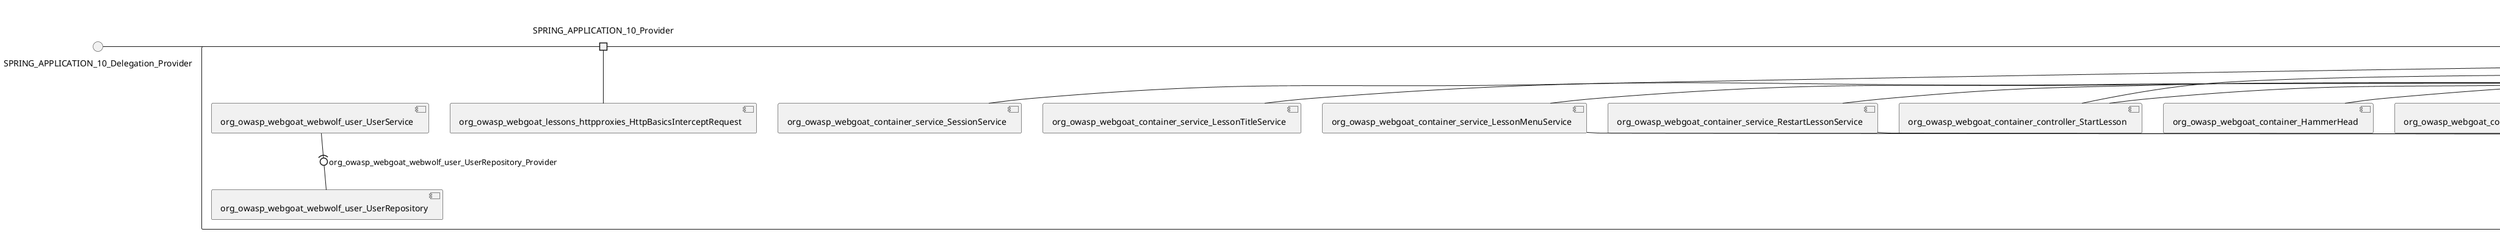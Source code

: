 @startuml
skinparam fixCircleLabelOverlapping true
skinparam componentStyle uml2
() SPRING_APPLICATION_10_Delegation_Provider
() SPRING_APPLICATION_11_Delegation_Provider
() SPRING_APPLICATION_12_Delegation_Provider
() SPRING_APPLICATION_13_Delegation_Provider
() SPRING_APPLICATION_14_Delegation_Provider
() SPRING_APPLICATION_15_Delegation_Provider
() SPRING_APPLICATION_16_Delegation_Provider
() SPRING_APPLICATION_2_Delegation_Provider
() SPRING_APPLICATION_3_Delegation_Provider
() SPRING_APPLICATION_4_Delegation_Provider
() SPRING_APPLICATION_5_Delegation_Provider
() SPRING_APPLICATION_6_Delegation_Provider
() SPRING_APPLICATION_7_Delegation_Provider
() SPRING_APPLICATION_8_Delegation_Provider
() SPRING_APPLICATION_9_Delegation_Provider
() SPRING_APPLICATION_BypassRestrictions_FieldRestrictions_POST_Delegation_Provider
() SPRING_APPLICATION_BypassRestrictions_frontendValidation_POST_Delegation_Provider
() SPRING_APPLICATION_ChromeDevTools_dummy_POST_Delegation_Provider
() SPRING_APPLICATION_ChromeDevTools_network_POST_Delegation_Provider
() SPRING_APPLICATION_CrossSiteScriptingStored_stored_xss_POST_Delegation_Provider
() SPRING_APPLICATION_CrossSiteScriptingStored_stored_xss_follow_up_POST_Delegation_Provider
() SPRING_APPLICATION_CrossSiteScripting_attack1_POST_Delegation_Provider
() SPRING_APPLICATION_CrossSiteScripting_attack3_POST_Delegation_Provider
() SPRING_APPLICATION_CrossSiteScripting_attack4_POST_Delegation_Provider
() SPRING_APPLICATION_CrossSiteScripting_attack5a_GET_Delegation_Provider
() SPRING_APPLICATION_CrossSiteScripting_attack6a_POST_Delegation_Provider
() SPRING_APPLICATION_CrossSiteScripting_dom_follow_up_POST_Delegation_Provider
() SPRING_APPLICATION_CrossSiteScripting_phone_home_xss_POST_Delegation_Provider
() SPRING_APPLICATION_CrossSiteScripting_quiz_GET_POST_Delegation_Provider
() SPRING_APPLICATION_Delegation_Provider
() SPRING_APPLICATION_GET_10_Delegation_Provider
() SPRING_APPLICATION_GET_11_Delegation_Provider
() SPRING_APPLICATION_GET_2_Delegation_Provider
() SPRING_APPLICATION_GET_3_Delegation_Provider
() SPRING_APPLICATION_GET_4_Delegation_Provider
() SPRING_APPLICATION_GET_5_Delegation_Provider
() SPRING_APPLICATION_GET_6_Delegation_Provider
() SPRING_APPLICATION_GET_7_Delegation_Provider
() SPRING_APPLICATION_GET_8_Delegation_Provider
() SPRING_APPLICATION_GET_9_Delegation_Provider
() SPRING_APPLICATION_GET_Delegation_Provider
() SPRING_APPLICATION_HtmlTampering_task_POST_Delegation_Provider
() SPRING_APPLICATION_HttpBasics_attack1_POST_Delegation_Provider
() SPRING_APPLICATION_HttpBasics_attack2_POST_Delegation_Provider
() SPRING_APPLICATION_IDOR_diff_attributes_POST_Delegation_Provider
() SPRING_APPLICATION_IDOR_login_POST_Delegation_Provider
() SPRING_APPLICATION_IDOR_profile_alt_path_POST_Delegation_Provider
() SPRING_APPLICATION_InsecureDeserialization_task_POST_Delegation_Provider
() SPRING_APPLICATION_InsecureLogin_Delegation_Provider
() SPRING_APPLICATION_JWT_decode_POST_Delegation_Provider
() SPRING_APPLICATION_JWT_jku_Delegation_Provider
() SPRING_APPLICATION_JWT_kid_Delegation_Provider
() SPRING_APPLICATION_JWT_quiz_GET_POST_Delegation_Provider
() SPRING_APPLICATION_JWT_refresh_Delegation_Provider
() SPRING_APPLICATION_JWT_secret_POST_Delegation_Provider
() SPRING_APPLICATION_JWT_votings_Delegation_Provider
() SPRING_APPLICATION_LogSpoofing_log_bleeding_POST_Delegation_Provider
() SPRING_APPLICATION_LogSpoofing_log_spoofing_POST_Delegation_Provider
() SPRING_APPLICATION_POST_10_Delegation_Provider
() SPRING_APPLICATION_POST_11_Delegation_Provider
() SPRING_APPLICATION_POST_12_Delegation_Provider
() SPRING_APPLICATION_POST_13_Delegation_Provider
() SPRING_APPLICATION_POST_14_Delegation_Provider
() SPRING_APPLICATION_POST_15_Delegation_Provider
() SPRING_APPLICATION_POST_16_Delegation_Provider
() SPRING_APPLICATION_POST_17_Delegation_Provider
() SPRING_APPLICATION_POST_18_Delegation_Provider
() SPRING_APPLICATION_POST_2_Delegation_Provider
() SPRING_APPLICATION_POST_3_Delegation_Provider
() SPRING_APPLICATION_POST_4_Delegation_Provider
() SPRING_APPLICATION_POST_5_Delegation_Provider
() SPRING_APPLICATION_POST_6_Delegation_Provider
() SPRING_APPLICATION_POST_7_Delegation_Provider
() SPRING_APPLICATION_POST_8_Delegation_Provider
() SPRING_APPLICATION_POST_9_Delegation_Provider
() SPRING_APPLICATION_POST_Delegation_Provider
() SPRING_APPLICATION_PUT_Delegation_Provider
() SPRING_APPLICATION_PasswordReset_ForgotPassword_create_password_reset_link_POST_Delegation_Provider
() SPRING_APPLICATION_PasswordReset_SecurityQuestions_POST_Delegation_Provider
() SPRING_APPLICATION_PasswordReset_reset_Delegation_Provider
() SPRING_APPLICATION_PasswordReset_simple_mail_reset_POST_Delegation_Provider
() SPRING_APPLICATION_PathTraversal_profile_picture_GET_Delegation_Provider
() SPRING_APPLICATION_PathTraversal_profile_picture_fix_GET_Delegation_Provider
() SPRING_APPLICATION_PathTraversal_profile_upload_POST_Delegation_Provider
() SPRING_APPLICATION_PathTraversal_profile_upload_fix_POST_Delegation_Provider
() SPRING_APPLICATION_PathTraversal_profile_upload_remove_user_input_POST_Delegation_Provider
() SPRING_APPLICATION_PathTraversal_random_POST_Delegation_Provider
() SPRING_APPLICATION_PathTraversal_random_picture_GET_Delegation_Provider
() SPRING_APPLICATION_PathTraversal_zip_slip_Delegation_Provider
() SPRING_APPLICATION_SSRF_task1_POST_Delegation_Provider
() SPRING_APPLICATION_SSRF_task2_POST_Delegation_Provider
() SPRING_APPLICATION_SecurePasswords_assignment_POST_Delegation_Provider
() SPRING_APPLICATION_SqlInjectionAdvanced_attack6a_POST_Delegation_Provider
() SPRING_APPLICATION_SqlInjectionAdvanced_attack6b_POST_Delegation_Provider
() SPRING_APPLICATION_SqlInjectionAdvanced_challenge_Login_POST_Delegation_Provider
() SPRING_APPLICATION_SqlInjectionAdvanced_challenge_PUT_Delegation_Provider
() SPRING_APPLICATION_SqlInjectionAdvanced_quiz_GET_POST_Delegation_Provider
() SPRING_APPLICATION_SqlInjectionMitigations_attack10a_POST_Delegation_Provider
() SPRING_APPLICATION_SqlInjectionMitigations_attack10b_POST_Delegation_Provider
() SPRING_APPLICATION_SqlInjectionMitigations_attack12a_POST_Delegation_Provider
() SPRING_APPLICATION_SqlInjectionMitigations_servers_GET_Delegation_Provider
() SPRING_APPLICATION_SqlInjection_assignment5a_POST_Delegation_Provider
() SPRING_APPLICATION_SqlInjection_assignment5b_POST_Delegation_Provider
() SPRING_APPLICATION_SqlInjection_attack10_POST_Delegation_Provider
() SPRING_APPLICATION_SqlInjection_attack2_POST_Delegation_Provider
() SPRING_APPLICATION_SqlInjection_attack3_POST_Delegation_Provider
() SPRING_APPLICATION_SqlInjection_attack4_POST_Delegation_Provider
() SPRING_APPLICATION_SqlInjection_attack5_POST_Delegation_Provider
() SPRING_APPLICATION_SqlInjection_attack8_POST_Delegation_Provider
() SPRING_APPLICATION_SqlInjection_attack9_POST_Delegation_Provider
() SPRING_APPLICATION_SqlOnlyInputValidationOnKeywords_attack_POST_Delegation_Provider
() SPRING_APPLICATION_SqlOnlyInputValidation_attack_POST_Delegation_Provider
() SPRING_APPLICATION_VulnerableComponents_attack1_POST_Delegation_Provider
() SPRING_APPLICATION_WebWolf_GET_Delegation_Provider
() SPRING_APPLICATION_WebWolf_landing_Delegation_Provider
() SPRING_APPLICATION_WebWolf_mail_Delegation_Provider
() SPRING_APPLICATION_challenge_1_POST_Delegation_Provider
() SPRING_APPLICATION_challenge_5_POST_Delegation_Provider
() SPRING_APPLICATION_challenge_7_Delegation_Provider
() SPRING_APPLICATION_challenge_8_Delegation_Provider
() SPRING_APPLICATION_challenge_logo_Delegation_Provider
() SPRING_APPLICATION_cia_quiz_GET_POST_Delegation_Provider
() SPRING_APPLICATION_clientSideFiltering_attack1_POST_Delegation_Provider
() SPRING_APPLICATION_clientSideFiltering_challenge_store_coupons_GET_Delegation_Provider
() SPRING_APPLICATION_clientSideFiltering_getItForFree_POST_Delegation_Provider
() SPRING_APPLICATION_clientSideFiltering_salaries_GET_Delegation_Provider
() SPRING_APPLICATION_crypto_encoding_basic_auth_POST_Delegation_Provider
() SPRING_APPLICATION_crypto_encoding_xor_POST_Delegation_Provider
() SPRING_APPLICATION_crypto_hashing_POST_Delegation_Provider
() SPRING_APPLICATION_crypto_secure_defaults_POST_Delegation_Provider
() SPRING_APPLICATION_crypto_signing_verify_POST_Delegation_Provider
() SPRING_APPLICATION_csrf_feedback_message_POST_Delegation_Provider
() SPRING_APPLICATION_csrf_review_POST_Delegation_Provider
() SPRING_APPLICATION_files_GET_Delegation_Provider
() SPRING_APPLICATION_fileupload_POST_Delegation_Provider
() SPRING_APPLICATION_jwt_Delegation_Provider
() SPRING_APPLICATION_landing_Delegation_Provider
() SPRING_APPLICATION_lesson_template_Delegation_Provider
() SPRING_APPLICATION_login_oauth_mvc_GET_Delegation_Provider
() SPRING_APPLICATION_mail_DELETE_GET_POST_Delegation_Provider
() SPRING_APPLICATION_register_mvc_POST_Delegation_Provider
() SPRING_APPLICATION_registration_GET_Delegation_Provider
() SPRING_APPLICATION_requests_GET_Delegation_Provider
() SPRING_APPLICATION_scoreboard_data_GET_Delegation_Provider
() SPRING_APPLICATION_server_directory_GET_Delegation_Provider
() SPRING_APPLICATION_service_debug_labels_mvc_Delegation_Provider
() SPRING_APPLICATION_service_lessonoverview_mvc_Delegation_Provider
() SPRING_APPLICATION_xxe_comments_GET_Delegation_Provider
rectangle System {
[org_owasp_webgoat_container_HammerHead] [[webgoat-webgoat.repository#_bxjOkAKpEe-0Q-RhJXx1SA]]
[org_owasp_webgoat_container_WebWolfRedirect] [[webgoat-webgoat.repository#_bxjOkAKpEe-0Q-RhJXx1SA]]
[org_owasp_webgoat_container_controller_StartLesson] [[webgoat-webgoat.repository#_bxjOkAKpEe-0Q-RhJXx1SA]]
[org_owasp_webgoat_container_controller_Welcome] [[webgoat-webgoat.repository#_bxjOkAKpEe-0Q-RhJXx1SA]]
[org_owasp_webgoat_container_i18n_PluginMessages_Provider] [[webgoat-webgoat.repository#_bxjOkAKpEe-0Q-RhJXx1SA]]
[org_owasp_webgoat_container_service_EnvironmentService] [[webgoat-webgoat.repository#_bxjOkAKpEe-0Q-RhJXx1SA]]
[org_owasp_webgoat_container_service_HintService] [[webgoat-webgoat.repository#_bxjOkAKpEe-0Q-RhJXx1SA]]
[org_owasp_webgoat_container_service_LabelDebugService] [[webgoat-webgoat.repository#_bxjOkAKpEe-0Q-RhJXx1SA]]
[org_owasp_webgoat_container_service_LabelService] [[webgoat-webgoat.repository#_bxjOkAKpEe-0Q-RhJXx1SA]]
[org_owasp_webgoat_container_service_LessonInfoService] [[webgoat-webgoat.repository#_bxjOkAKpEe-0Q-RhJXx1SA]]
[org_owasp_webgoat_container_service_LessonMenuService] [[webgoat-webgoat.repository#_bxjOkAKpEe-0Q-RhJXx1SA]]
[org_owasp_webgoat_container_service_LessonProgressService] [[webgoat-webgoat.repository#_bxjOkAKpEe-0Q-RhJXx1SA]]
[org_owasp_webgoat_container_service_LessonTitleService] [[webgoat-webgoat.repository#_bxjOkAKpEe-0Q-RhJXx1SA]]
[org_owasp_webgoat_container_service_ReportCardService] [[webgoat-webgoat.repository#_bxjOkAKpEe-0Q-RhJXx1SA]]
[org_owasp_webgoat_container_service_RestartLessonService] [[webgoat-webgoat.repository#_bxjOkAKpEe-0Q-RhJXx1SA]]
[org_owasp_webgoat_container_service_SessionService] [[webgoat-webgoat.repository#_bxjOkAKpEe-0Q-RhJXx1SA]]
[org_owasp_webgoat_container_session_UserSessionData_Provider] [[webgoat-webgoat.repository#_bxjOkAKpEe-0Q-RhJXx1SA]]
[org_owasp_webgoat_container_session_WebSession_Provider] [[webgoat-webgoat.repository#_bxjOkAKpEe-0Q-RhJXx1SA]]
[org_owasp_webgoat_container_users_RegistrationController] [[webgoat-webgoat.repository#_bxjOkAKpEe-0Q-RhJXx1SA]]
[org_owasp_webgoat_container_users_Scoreboard] [[webgoat-webgoat.repository#_bxjOkAKpEe-0Q-RhJXx1SA]]
[org_owasp_webgoat_container_users_UserRepository] [[webgoat-webgoat.repository#_bxjOkAKpEe-0Q-RhJXx1SA]]
[org_owasp_webgoat_container_users_UserService] [[webgoat-webgoat.repository#_bxjOkAKpEe-0Q-RhJXx1SA]]
[org_owasp_webgoat_container_users_UserTrackerRepository] [[webgoat-webgoat.repository#_bxjOkAKpEe-0Q-RhJXx1SA]]
[org_owasp_webgoat_lessons_authbypass_VerifyAccount] [[webgoat-webgoat.repository#_bxjOkAKpEe-0Q-RhJXx1SA]]
[org_owasp_webgoat_lessons_bypassrestrictions_BypassRestrictionsFieldRestrictions] [[webgoat-webgoat.repository#_bxjOkAKpEe-0Q-RhJXx1SA]]
[org_owasp_webgoat_lessons_bypassrestrictions_BypassRestrictionsFrontendValidation] [[webgoat-webgoat.repository#_bxjOkAKpEe-0Q-RhJXx1SA]]
[org_owasp_webgoat_lessons_challenges_FlagController] [[webgoat-webgoat.repository#_bxjOkAKpEe-0Q-RhJXx1SA]]
[org_owasp_webgoat_lessons_challenges_challenge1_Assignment1] [[webgoat-webgoat.repository#_bxjOkAKpEe-0Q-RhJXx1SA]]
[org_owasp_webgoat_lessons_challenges_challenge1_ImageServlet] [[webgoat-webgoat.repository#_bxjOkAKpEe-0Q-RhJXx1SA]]
[org_owasp_webgoat_lessons_challenges_challenge5_Assignment5] [[webgoat-webgoat.repository#_bxjOkAKpEe-0Q-RhJXx1SA]]
[org_owasp_webgoat_lessons_challenges_challenge7_Assignment7] [[webgoat-webgoat.repository#_bxjOkAKpEe-0Q-RhJXx1SA]]
[org_owasp_webgoat_lessons_challenges_challenge8_Assignment8] [[webgoat-webgoat.repository#_bxjOkAKpEe-0Q-RhJXx1SA]]
[org_owasp_webgoat_lessons_chromedevtools_NetworkDummy] [[webgoat-webgoat.repository#_bxjOkAKpEe-0Q-RhJXx1SA]]
[org_owasp_webgoat_lessons_chromedevtools_NetworkLesson] [[webgoat-webgoat.repository#_bxjOkAKpEe-0Q-RhJXx1SA]]
[org_owasp_webgoat_lessons_cia_CIAQuiz] [[webgoat-webgoat.repository#_bxjOkAKpEe-0Q-RhJXx1SA]]
[org_owasp_webgoat_lessons_clientsidefiltering_ClientSideFilteringAssignment] [[webgoat-webgoat.repository#_bxjOkAKpEe-0Q-RhJXx1SA]]
[org_owasp_webgoat_lessons_clientsidefiltering_ClientSideFilteringFreeAssignment] [[webgoat-webgoat.repository#_bxjOkAKpEe-0Q-RhJXx1SA]]
[org_owasp_webgoat_lessons_clientsidefiltering_Salaries] [[webgoat-webgoat.repository#_bxjOkAKpEe-0Q-RhJXx1SA]]
[org_owasp_webgoat_lessons_clientsidefiltering_ShopEndpoint] [[webgoat-webgoat.repository#_bxjOkAKpEe-0Q-RhJXx1SA]]
[org_owasp_webgoat_lessons_cryptography_EncodingAssignment] [[webgoat-webgoat.repository#_bxjOkAKpEe-0Q-RhJXx1SA]]
[org_owasp_webgoat_lessons_cryptography_HashingAssignment] [[webgoat-webgoat.repository#_bxjOkAKpEe-0Q-RhJXx1SA]]
[org_owasp_webgoat_lessons_cryptography_SecureDefaultsAssignment] [[webgoat-webgoat.repository#_bxjOkAKpEe-0Q-RhJXx1SA]]
[org_owasp_webgoat_lessons_cryptography_SigningAssignment] [[webgoat-webgoat.repository#_bxjOkAKpEe-0Q-RhJXx1SA]]
[org_owasp_webgoat_lessons_cryptography_XOREncodingAssignment] [[webgoat-webgoat.repository#_bxjOkAKpEe-0Q-RhJXx1SA]]
[org_owasp_webgoat_lessons_csrf_CSRFConfirmFlag1] [[webgoat-webgoat.repository#_bxjOkAKpEe-0Q-RhJXx1SA]]
[org_owasp_webgoat_lessons_csrf_CSRFFeedback] [[webgoat-webgoat.repository#_bxjOkAKpEe-0Q-RhJXx1SA]]
[org_owasp_webgoat_lessons_csrf_CSRFGetFlag] [[webgoat-webgoat.repository#_bxjOkAKpEe-0Q-RhJXx1SA]]
[org_owasp_webgoat_lessons_csrf_CSRFLogin] [[webgoat-webgoat.repository#_bxjOkAKpEe-0Q-RhJXx1SA]]
[org_owasp_webgoat_lessons_csrf_ForgedReviews] [[webgoat-webgoat.repository#_bxjOkAKpEe-0Q-RhJXx1SA]]
[org_owasp_webgoat_lessons_csrf_ObjectMapper_Provider] [[webgoat-webgoat.repository#_bxjOkAKpEe-0Q-RhJXx1SA]]
[org_owasp_webgoat_lessons_deserialization_InsecureDeserializationTask] [[webgoat-webgoat.repository#_bxjOkAKpEe-0Q-RhJXx1SA]]
[org_owasp_webgoat_lessons_hijacksession_HijackSessionAssignment] [[webgoat-webgoat.repository#_bxjOkAKpEe-0Q-RhJXx1SA]]
[org_owasp_webgoat_lessons_hijacksession_cas_HijackSessionAuthenticationProvider] [[webgoat-webgoat.repository#_bxjOkAKpEe-0Q-RhJXx1SA]]
[org_owasp_webgoat_lessons_htmltampering_HtmlTamperingTask] [[webgoat-webgoat.repository#_bxjOkAKpEe-0Q-RhJXx1SA]]
[org_owasp_webgoat_lessons_httpbasics_HttpBasicsLesson] [[webgoat-webgoat.repository#_bxjOkAKpEe-0Q-RhJXx1SA]]
[org_owasp_webgoat_lessons_httpbasics_HttpBasicsQuiz] [[webgoat-webgoat.repository#_bxjOkAKpEe-0Q-RhJXx1SA]]
[org_owasp_webgoat_lessons_httpproxies_HttpBasicsInterceptRequest] [[webgoat-webgoat.repository#_bxjOkAKpEe-0Q-RhJXx1SA]]
[org_owasp_webgoat_lessons_idor_IDORDiffAttributes] [[webgoat-webgoat.repository#_bxjOkAKpEe-0Q-RhJXx1SA]]
[org_owasp_webgoat_lessons_idor_IDOREditOtherProfile] [[webgoat-webgoat.repository#_bxjOkAKpEe-0Q-RhJXx1SA]]
[org_owasp_webgoat_lessons_idor_IDORLogin] [[webgoat-webgoat.repository#_bxjOkAKpEe-0Q-RhJXx1SA]]
[org_owasp_webgoat_lessons_idor_IDORViewOtherProfile] [[webgoat-webgoat.repository#_bxjOkAKpEe-0Q-RhJXx1SA]]
[org_owasp_webgoat_lessons_idor_IDORViewOwnProfile] [[webgoat-webgoat.repository#_bxjOkAKpEe-0Q-RhJXx1SA]]
[org_owasp_webgoat_lessons_idor_IDORViewOwnProfileAltUrl] [[webgoat-webgoat.repository#_bxjOkAKpEe-0Q-RhJXx1SA]]
[org_owasp_webgoat_lessons_insecurelogin_InsecureLoginTask] [[webgoat-webgoat.repository#_bxjOkAKpEe-0Q-RhJXx1SA]]
[org_owasp_webgoat_lessons_jwt_JWTDecodeEndpoint] [[webgoat-webgoat.repository#_bxjOkAKpEe-0Q-RhJXx1SA]]
[org_owasp_webgoat_lessons_jwt_JWTQuiz] [[webgoat-webgoat.repository#_bxjOkAKpEe-0Q-RhJXx1SA]]
[org_owasp_webgoat_lessons_jwt_JWTRefreshEndpoint] [[webgoat-webgoat.repository#_bxjOkAKpEe-0Q-RhJXx1SA]]
[org_owasp_webgoat_lessons_jwt_JWTSecretKeyEndpoint] [[webgoat-webgoat.repository#_bxjOkAKpEe-0Q-RhJXx1SA]]
[org_owasp_webgoat_lessons_jwt_JWTVotesEndpoint] [[webgoat-webgoat.repository#_bxjOkAKpEe-0Q-RhJXx1SA]]
[org_owasp_webgoat_lessons_jwt_claimmisuse_JWTHeaderJKUEndpoint] [[webgoat-webgoat.repository#_bxjOkAKpEe-0Q-RhJXx1SA]]
[org_owasp_webgoat_lessons_jwt_claimmisuse_JWTHeaderKIDEndpoint] [[webgoat-webgoat.repository#_bxjOkAKpEe-0Q-RhJXx1SA]]
[org_owasp_webgoat_lessons_lessontemplate_SampleAttack] [[webgoat-webgoat.repository#_bxjOkAKpEe-0Q-RhJXx1SA]]
[org_owasp_webgoat_lessons_logging_LogBleedingTask] [[webgoat-webgoat.repository#_bxjOkAKpEe-0Q-RhJXx1SA]]
[org_owasp_webgoat_lessons_logging_LogSpoofingTask] [[webgoat-webgoat.repository#_bxjOkAKpEe-0Q-RhJXx1SA]]
[org_owasp_webgoat_lessons_missingac_MissingFunctionACHiddenMenus] [[webgoat-webgoat.repository#_bxjOkAKpEe-0Q-RhJXx1SA]]
[org_owasp_webgoat_lessons_missingac_MissingFunctionACUsers] [[webgoat-webgoat.repository#_bxjOkAKpEe-0Q-RhJXx1SA]]
[org_owasp_webgoat_lessons_missingac_MissingFunctionACYourHash] [[webgoat-webgoat.repository#_bxjOkAKpEe-0Q-RhJXx1SA]]
[org_owasp_webgoat_lessons_missingac_MissingFunctionACYourHashAdmin] [[webgoat-webgoat.repository#_bxjOkAKpEe-0Q-RhJXx1SA]]
[org_owasp_webgoat_lessons_passwordreset_QuestionsAssignment] [[webgoat-webgoat.repository#_bxjOkAKpEe-0Q-RhJXx1SA]]
[org_owasp_webgoat_lessons_passwordreset_ResetLinkAssignment] [[webgoat-webgoat.repository#_bxjOkAKpEe-0Q-RhJXx1SA]]
[org_owasp_webgoat_lessons_passwordreset_ResetLinkAssignmentForgotPassword] [[webgoat-webgoat.repository#_bxjOkAKpEe-0Q-RhJXx1SA]]
[org_owasp_webgoat_lessons_passwordreset_SecurityQuestionAssignment] [[webgoat-webgoat.repository#_bxjOkAKpEe-0Q-RhJXx1SA]]
[org_owasp_webgoat_lessons_passwordreset_SimpleMailAssignment] [[webgoat-webgoat.repository#_bxjOkAKpEe-0Q-RhJXx1SA]]
[org_owasp_webgoat_lessons_passwordreset_TriedQuestions] [[webgoat-webgoat.repository#_bxjOkAKpEe-0Q-RhJXx1SA]]
[org_owasp_webgoat_lessons_pathtraversal_ProfileUpload] [[webgoat-webgoat.repository#_bxjOkAKpEe-0Q-RhJXx1SA]]
[org_owasp_webgoat_lessons_pathtraversal_ProfileUploadFix] [[webgoat-webgoat.repository#_bxjOkAKpEe-0Q-RhJXx1SA]]
[org_owasp_webgoat_lessons_pathtraversal_ProfileUploadRemoveUserInput] [[webgoat-webgoat.repository#_bxjOkAKpEe-0Q-RhJXx1SA]]
[org_owasp_webgoat_lessons_pathtraversal_ProfileUploadRetrieval] [[webgoat-webgoat.repository#_bxjOkAKpEe-0Q-RhJXx1SA]]
[org_owasp_webgoat_lessons_pathtraversal_ProfileZipSlip] [[webgoat-webgoat.repository#_bxjOkAKpEe-0Q-RhJXx1SA]]
[org_owasp_webgoat_lessons_securepasswords_SecurePasswordsAssignment] [[webgoat-webgoat.repository#_bxjOkAKpEe-0Q-RhJXx1SA]]
[org_owasp_webgoat_lessons_spoofcookie_SpoofCookieAssignment] [[webgoat-webgoat.repository#_bxjOkAKpEe-0Q-RhJXx1SA]]
[org_owasp_webgoat_lessons_sqlinjection_advanced_SqlInjectionChallenge] [[webgoat-webgoat.repository#_bxjOkAKpEe-0Q-RhJXx1SA]]
[org_owasp_webgoat_lessons_sqlinjection_advanced_SqlInjectionChallengeLogin] [[webgoat-webgoat.repository#_bxjOkAKpEe-0Q-RhJXx1SA]]
[org_owasp_webgoat_lessons_sqlinjection_advanced_SqlInjectionLesson6a] [[webgoat-webgoat.repository#_bxjOkAKpEe-0Q-RhJXx1SA]]
[org_owasp_webgoat_lessons_sqlinjection_advanced_SqlInjectionLesson6b] [[webgoat-webgoat.repository#_bxjOkAKpEe-0Q-RhJXx1SA]]
[org_owasp_webgoat_lessons_sqlinjection_advanced_SqlInjectionQuiz] [[webgoat-webgoat.repository#_bxjOkAKpEe-0Q-RhJXx1SA]]
[org_owasp_webgoat_lessons_sqlinjection_introduction_SqlInjectionLesson10] [[webgoat-webgoat.repository#_bxjOkAKpEe-0Q-RhJXx1SA]]
[org_owasp_webgoat_lessons_sqlinjection_introduction_SqlInjectionLesson2] [[webgoat-webgoat.repository#_bxjOkAKpEe-0Q-RhJXx1SA]]
[org_owasp_webgoat_lessons_sqlinjection_introduction_SqlInjectionLesson3] [[webgoat-webgoat.repository#_bxjOkAKpEe-0Q-RhJXx1SA]]
[org_owasp_webgoat_lessons_sqlinjection_introduction_SqlInjectionLesson4] [[webgoat-webgoat.repository#_bxjOkAKpEe-0Q-RhJXx1SA]]
[org_owasp_webgoat_lessons_sqlinjection_introduction_SqlInjectionLesson5] [[webgoat-webgoat.repository#_bxjOkAKpEe-0Q-RhJXx1SA]]
[org_owasp_webgoat_lessons_sqlinjection_introduction_SqlInjectionLesson5a] [[webgoat-webgoat.repository#_bxjOkAKpEe-0Q-RhJXx1SA]]
[org_owasp_webgoat_lessons_sqlinjection_introduction_SqlInjectionLesson5b] [[webgoat-webgoat.repository#_bxjOkAKpEe-0Q-RhJXx1SA]]
[org_owasp_webgoat_lessons_sqlinjection_introduction_SqlInjectionLesson8] [[webgoat-webgoat.repository#_bxjOkAKpEe-0Q-RhJXx1SA]]
[org_owasp_webgoat_lessons_sqlinjection_introduction_SqlInjectionLesson9] [[webgoat-webgoat.repository#_bxjOkAKpEe-0Q-RhJXx1SA]]
[org_owasp_webgoat_lessons_sqlinjection_mitigation_Servers] [[webgoat-webgoat.repository#_bxjOkAKpEe-0Q-RhJXx1SA]]
[org_owasp_webgoat_lessons_sqlinjection_mitigation_SqlInjectionLesson10a] [[webgoat-webgoat.repository#_bxjOkAKpEe-0Q-RhJXx1SA]]
[org_owasp_webgoat_lessons_sqlinjection_mitigation_SqlInjectionLesson10b] [[webgoat-webgoat.repository#_bxjOkAKpEe-0Q-RhJXx1SA]]
[org_owasp_webgoat_lessons_sqlinjection_mitigation_SqlInjectionLesson13] [[webgoat-webgoat.repository#_bxjOkAKpEe-0Q-RhJXx1SA]]
[org_owasp_webgoat_lessons_sqlinjection_mitigation_SqlOnlyInputValidation] [[webgoat-webgoat.repository#_bxjOkAKpEe-0Q-RhJXx1SA]]
[org_owasp_webgoat_lessons_sqlinjection_mitigation_SqlOnlyInputValidationOnKeywords] [[webgoat-webgoat.repository#_bxjOkAKpEe-0Q-RhJXx1SA]]
[org_owasp_webgoat_lessons_ssrf_SSRFTask1] [[webgoat-webgoat.repository#_bxjOkAKpEe-0Q-RhJXx1SA]]
[org_owasp_webgoat_lessons_ssrf_SSRFTask2] [[webgoat-webgoat.repository#_bxjOkAKpEe-0Q-RhJXx1SA]]
[org_owasp_webgoat_lessons_vulnerablecomponents_VulnerableComponentsLesson] [[webgoat-webgoat.repository#_bxjOkAKpEe-0Q-RhJXx1SA]]
[org_owasp_webgoat_lessons_webwolfintroduction_LandingAssignment] [[webgoat-webgoat.repository#_bxjOkAKpEe-0Q-RhJXx1SA]]
[org_owasp_webgoat_lessons_webwolfintroduction_MailAssignment] [[webgoat-webgoat.repository#_bxjOkAKpEe-0Q-RhJXx1SA]]
[org_owasp_webgoat_lessons_xss_CrossSiteScriptingLesson1] [[webgoat-webgoat.repository#_bxjOkAKpEe-0Q-RhJXx1SA]]
[org_owasp_webgoat_lessons_xss_CrossSiteScriptingLesson3] [[webgoat-webgoat.repository#_bxjOkAKpEe-0Q-RhJXx1SA]]
[org_owasp_webgoat_lessons_xss_CrossSiteScriptingLesson4] [[webgoat-webgoat.repository#_bxjOkAKpEe-0Q-RhJXx1SA]]
[org_owasp_webgoat_lessons_xss_CrossSiteScriptingLesson5a] [[webgoat-webgoat.repository#_bxjOkAKpEe-0Q-RhJXx1SA]]
[org_owasp_webgoat_lessons_xss_CrossSiteScriptingLesson6a] [[webgoat-webgoat.repository#_bxjOkAKpEe-0Q-RhJXx1SA]]
[org_owasp_webgoat_lessons_xss_CrossSiteScriptingQuiz] [[webgoat-webgoat.repository#_bxjOkAKpEe-0Q-RhJXx1SA]]
[org_owasp_webgoat_lessons_xss_DOMCrossSiteScripting] [[webgoat-webgoat.repository#_bxjOkAKpEe-0Q-RhJXx1SA]]
[org_owasp_webgoat_lessons_xss_DOMCrossSiteScriptingVerifier] [[webgoat-webgoat.repository#_bxjOkAKpEe-0Q-RhJXx1SA]]
[org_owasp_webgoat_lessons_xss_stored_StoredCrossSiteScriptingVerifier] [[webgoat-webgoat.repository#_bxjOkAKpEe-0Q-RhJXx1SA]]
[org_owasp_webgoat_lessons_xss_stored_StoredXssComments] [[webgoat-webgoat.repository#_bxjOkAKpEe-0Q-RhJXx1SA]]
[org_owasp_webgoat_lessons_xxe_BlindSendFileAssignment] [[webgoat-webgoat.repository#_bxjOkAKpEe-0Q-RhJXx1SA]]
[org_owasp_webgoat_lessons_xxe_CommentsCache] [[webgoat-webgoat.repository#_bxjOkAKpEe-0Q-RhJXx1SA]]
[org_owasp_webgoat_lessons_xxe_CommentsEndpoint] [[webgoat-webgoat.repository#_bxjOkAKpEe-0Q-RhJXx1SA]]
[org_owasp_webgoat_lessons_xxe_ContentTypeAssignment] [[webgoat-webgoat.repository#_bxjOkAKpEe-0Q-RhJXx1SA]]
[org_owasp_webgoat_lessons_xxe_SimpleXXE] [[webgoat-webgoat.repository#_bxjOkAKpEe-0Q-RhJXx1SA]]
[org_owasp_webgoat_webwolf_FileServer] [[webgoat-webgoat.repository#_bxjOkAKpEe-0Q-RhJXx1SA]]
[org_owasp_webgoat_webwolf_jwt_JWTController] [[webgoat-webgoat.repository#_bxjOkAKpEe-0Q-RhJXx1SA]]
[org_owasp_webgoat_webwolf_mailbox_MailboxController] [[webgoat-webgoat.repository#_bxjOkAKpEe-0Q-RhJXx1SA]]
[org_owasp_webgoat_webwolf_mailbox_MailboxRepository] [[webgoat-webgoat.repository#_bxjOkAKpEe-0Q-RhJXx1SA]]
[org_owasp_webgoat_webwolf_requests_LandingPage] [[webgoat-webgoat.repository#_bxjOkAKpEe-0Q-RhJXx1SA]]
[org_owasp_webgoat_webwolf_requests_Requests] [[webgoat-webgoat.repository#_bxjOkAKpEe-0Q-RhJXx1SA]]
[org_owasp_webgoat_webwolf_user_UserRepository] [[webgoat-webgoat.repository#_bxjOkAKpEe-0Q-RhJXx1SA]]
[org_owasp_webgoat_webwolf_user_UserService] [[webgoat-webgoat.repository#_bxjOkAKpEe-0Q-RhJXx1SA]]
port SPRING_APPLICATION_10_Provider
SPRING_APPLICATION_10_Delegation_Provider - SPRING_APPLICATION_10_Provider
SPRING_APPLICATION_10_Provider - [org_owasp_webgoat_lessons_httpproxies_HttpBasicsInterceptRequest]
port SPRING_APPLICATION_11_Provider
SPRING_APPLICATION_11_Delegation_Provider - SPRING_APPLICATION_11_Provider
SPRING_APPLICATION_11_Provider - [org_owasp_webgoat_webwolf_FileServer]
port SPRING_APPLICATION_12_Provider
SPRING_APPLICATION_12_Delegation_Provider - SPRING_APPLICATION_12_Provider
SPRING_APPLICATION_12_Provider - [org_owasp_webgoat_container_service_SessionService]
port SPRING_APPLICATION_13_Provider
SPRING_APPLICATION_13_Delegation_Provider - SPRING_APPLICATION_13_Provider
SPRING_APPLICATION_13_Provider - [org_owasp_webgoat_container_service_LessonTitleService]
port SPRING_APPLICATION_14_Provider
SPRING_APPLICATION_14_Delegation_Provider - SPRING_APPLICATION_14_Provider
SPRING_APPLICATION_14_Provider - [org_owasp_webgoat_container_service_LessonMenuService]
port SPRING_APPLICATION_15_Provider
SPRING_APPLICATION_15_Delegation_Provider - SPRING_APPLICATION_15_Provider
SPRING_APPLICATION_15_Provider - [org_owasp_webgoat_container_controller_StartLesson]
port SPRING_APPLICATION_16_Provider
SPRING_APPLICATION_16_Delegation_Provider - SPRING_APPLICATION_16_Provider
SPRING_APPLICATION_16_Provider - [org_owasp_webgoat_lessons_cryptography_SigningAssignment]
port SPRING_APPLICATION_2_Provider
SPRING_APPLICATION_2_Delegation_Provider - SPRING_APPLICATION_2_Provider
SPRING_APPLICATION_2_Provider - [org_owasp_webgoat_container_service_RestartLessonService]
port SPRING_APPLICATION_3_Provider
SPRING_APPLICATION_3_Delegation_Provider - SPRING_APPLICATION_3_Provider
SPRING_APPLICATION_3_Provider - [org_owasp_webgoat_container_HammerHead]
port SPRING_APPLICATION_4_Provider
SPRING_APPLICATION_4_Delegation_Provider - SPRING_APPLICATION_4_Provider
SPRING_APPLICATION_4_Provider - [org_owasp_webgoat_container_service_LessonInfoService]
port SPRING_APPLICATION_5_Provider
SPRING_APPLICATION_5_Delegation_Provider - SPRING_APPLICATION_5_Provider
SPRING_APPLICATION_5_Provider - [org_owasp_webgoat_container_controller_StartLesson]
port SPRING_APPLICATION_6_Provider
SPRING_APPLICATION_6_Delegation_Provider - SPRING_APPLICATION_6_Provider
SPRING_APPLICATION_6_Provider - [org_owasp_webgoat_lessons_cryptography_HashingAssignment]
port SPRING_APPLICATION_7_Provider
SPRING_APPLICATION_7_Delegation_Provider - SPRING_APPLICATION_7_Provider
SPRING_APPLICATION_7_Provider - [org_owasp_webgoat_lessons_jwt_JWTSecretKeyEndpoint]
port SPRING_APPLICATION_8_Provider
SPRING_APPLICATION_8_Delegation_Provider - SPRING_APPLICATION_8_Provider
SPRING_APPLICATION_8_Provider - [org_owasp_webgoat_lessons_xxe_SimpleXXE]
port SPRING_APPLICATION_9_Provider
SPRING_APPLICATION_9_Delegation_Provider - SPRING_APPLICATION_9_Provider
SPRING_APPLICATION_9_Provider - [org_owasp_webgoat_container_service_LabelDebugService]
port SPRING_APPLICATION_BypassRestrictions_FieldRestrictions_POST_Provider
SPRING_APPLICATION_BypassRestrictions_FieldRestrictions_POST_Delegation_Provider - SPRING_APPLICATION_BypassRestrictions_FieldRestrictions_POST_Provider
SPRING_APPLICATION_BypassRestrictions_FieldRestrictions_POST_Provider - [org_owasp_webgoat_lessons_bypassrestrictions_BypassRestrictionsFieldRestrictions]
port SPRING_APPLICATION_BypassRestrictions_frontendValidation_POST_Provider
SPRING_APPLICATION_BypassRestrictions_frontendValidation_POST_Delegation_Provider - SPRING_APPLICATION_BypassRestrictions_frontendValidation_POST_Provider
SPRING_APPLICATION_BypassRestrictions_frontendValidation_POST_Provider - [org_owasp_webgoat_lessons_bypassrestrictions_BypassRestrictionsFrontendValidation]
port SPRING_APPLICATION_ChromeDevTools_dummy_POST_Provider
SPRING_APPLICATION_ChromeDevTools_dummy_POST_Delegation_Provider - SPRING_APPLICATION_ChromeDevTools_dummy_POST_Provider
SPRING_APPLICATION_ChromeDevTools_dummy_POST_Provider - [org_owasp_webgoat_lessons_chromedevtools_NetworkDummy]
port SPRING_APPLICATION_ChromeDevTools_network_POST_Provider
SPRING_APPLICATION_ChromeDevTools_network_POST_Delegation_Provider - SPRING_APPLICATION_ChromeDevTools_network_POST_Provider
SPRING_APPLICATION_ChromeDevTools_network_POST_Provider - [org_owasp_webgoat_lessons_chromedevtools_NetworkLesson]
port SPRING_APPLICATION_CrossSiteScriptingStored_stored_xss_POST_Provider
SPRING_APPLICATION_CrossSiteScriptingStored_stored_xss_POST_Delegation_Provider - SPRING_APPLICATION_CrossSiteScriptingStored_stored_xss_POST_Provider
SPRING_APPLICATION_CrossSiteScriptingStored_stored_xss_POST_Provider - [org_owasp_webgoat_lessons_xss_stored_StoredXssComments]
port SPRING_APPLICATION_CrossSiteScriptingStored_stored_xss_follow_up_POST_Provider
SPRING_APPLICATION_CrossSiteScriptingStored_stored_xss_follow_up_POST_Delegation_Provider - SPRING_APPLICATION_CrossSiteScriptingStored_stored_xss_follow_up_POST_Provider
SPRING_APPLICATION_CrossSiteScriptingStored_stored_xss_follow_up_POST_Provider - [org_owasp_webgoat_lessons_xss_stored_StoredCrossSiteScriptingVerifier]
port SPRING_APPLICATION_CrossSiteScripting_attack1_POST_Provider
SPRING_APPLICATION_CrossSiteScripting_attack1_POST_Delegation_Provider - SPRING_APPLICATION_CrossSiteScripting_attack1_POST_Provider
SPRING_APPLICATION_CrossSiteScripting_attack1_POST_Provider - [org_owasp_webgoat_lessons_xss_CrossSiteScriptingLesson1]
port SPRING_APPLICATION_CrossSiteScripting_attack3_POST_Provider
SPRING_APPLICATION_CrossSiteScripting_attack3_POST_Delegation_Provider - SPRING_APPLICATION_CrossSiteScripting_attack3_POST_Provider
SPRING_APPLICATION_CrossSiteScripting_attack3_POST_Provider - [org_owasp_webgoat_lessons_xss_CrossSiteScriptingLesson3]
port SPRING_APPLICATION_CrossSiteScripting_attack4_POST_Provider
SPRING_APPLICATION_CrossSiteScripting_attack4_POST_Delegation_Provider - SPRING_APPLICATION_CrossSiteScripting_attack4_POST_Provider
SPRING_APPLICATION_CrossSiteScripting_attack4_POST_Provider - [org_owasp_webgoat_lessons_xss_CrossSiteScriptingLesson4]
port SPRING_APPLICATION_CrossSiteScripting_attack5a_GET_Provider
SPRING_APPLICATION_CrossSiteScripting_attack5a_GET_Delegation_Provider - SPRING_APPLICATION_CrossSiteScripting_attack5a_GET_Provider
SPRING_APPLICATION_CrossSiteScripting_attack5a_GET_Provider - [org_owasp_webgoat_lessons_xss_CrossSiteScriptingLesson5a]
port SPRING_APPLICATION_CrossSiteScripting_attack6a_POST_Provider
SPRING_APPLICATION_CrossSiteScripting_attack6a_POST_Delegation_Provider - SPRING_APPLICATION_CrossSiteScripting_attack6a_POST_Provider
SPRING_APPLICATION_CrossSiteScripting_attack6a_POST_Provider - [org_owasp_webgoat_lessons_xss_CrossSiteScriptingLesson6a]
port SPRING_APPLICATION_CrossSiteScripting_dom_follow_up_POST_Provider
SPRING_APPLICATION_CrossSiteScripting_dom_follow_up_POST_Delegation_Provider - SPRING_APPLICATION_CrossSiteScripting_dom_follow_up_POST_Provider
SPRING_APPLICATION_CrossSiteScripting_dom_follow_up_POST_Provider - [org_owasp_webgoat_lessons_xss_DOMCrossSiteScriptingVerifier]
port SPRING_APPLICATION_CrossSiteScripting_phone_home_xss_POST_Provider
SPRING_APPLICATION_CrossSiteScripting_phone_home_xss_POST_Delegation_Provider - SPRING_APPLICATION_CrossSiteScripting_phone_home_xss_POST_Provider
SPRING_APPLICATION_CrossSiteScripting_phone_home_xss_POST_Provider - [org_owasp_webgoat_lessons_xss_DOMCrossSiteScripting]
port SPRING_APPLICATION_CrossSiteScripting_quiz_GET_POST_Provider
SPRING_APPLICATION_CrossSiteScripting_quiz_GET_POST_Delegation_Provider - SPRING_APPLICATION_CrossSiteScripting_quiz_GET_POST_Provider
SPRING_APPLICATION_CrossSiteScripting_quiz_GET_POST_Provider - [org_owasp_webgoat_lessons_xss_CrossSiteScriptingQuiz]
port SPRING_APPLICATION_Provider
SPRING_APPLICATION_Delegation_Provider - SPRING_APPLICATION_Provider
SPRING_APPLICATION_Provider - [org_owasp_webgoat_lessons_cryptography_HashingAssignment]
port SPRING_APPLICATION_GET_10_Provider
SPRING_APPLICATION_GET_10_Delegation_Provider - SPRING_APPLICATION_GET_10_Provider
SPRING_APPLICATION_GET_10_Provider - [org_owasp_webgoat_lessons_xss_stored_StoredXssComments]
port SPRING_APPLICATION_GET_11_Provider
SPRING_APPLICATION_GET_11_Delegation_Provider - SPRING_APPLICATION_GET_11_Provider
SPRING_APPLICATION_GET_11_Provider - [org_owasp_webgoat_container_service_ReportCardService]
port SPRING_APPLICATION_GET_2_Provider
SPRING_APPLICATION_GET_2_Delegation_Provider - SPRING_APPLICATION_GET_2_Provider
SPRING_APPLICATION_GET_2_Provider - [org_owasp_webgoat_lessons_cryptography_EncodingAssignment]
port SPRING_APPLICATION_GET_3_Provider
SPRING_APPLICATION_GET_3_Delegation_Provider - SPRING_APPLICATION_GET_3_Provider
SPRING_APPLICATION_GET_3_Provider - [org_owasp_webgoat_lessons_idor_IDORViewOwnProfile]
port SPRING_APPLICATION_GET_4_Provider
SPRING_APPLICATION_GET_4_Delegation_Provider - SPRING_APPLICATION_GET_4_Provider
SPRING_APPLICATION_GET_4_Provider - [org_owasp_webgoat_lessons_csrf_ForgedReviews]
port SPRING_APPLICATION_GET_5_Provider
SPRING_APPLICATION_GET_5_Delegation_Provider - SPRING_APPLICATION_GET_5_Provider
SPRING_APPLICATION_GET_5_Provider - [org_owasp_webgoat_lessons_spoofcookie_SpoofCookieAssignment]
port SPRING_APPLICATION_GET_6_Provider
SPRING_APPLICATION_GET_6_Delegation_Provider - SPRING_APPLICATION_GET_6_Provider
SPRING_APPLICATION_GET_6_Provider - [org_owasp_webgoat_container_service_HintService]
port SPRING_APPLICATION_GET_7_Provider
SPRING_APPLICATION_GET_7_Delegation_Provider - SPRING_APPLICATION_GET_7_Provider
SPRING_APPLICATION_GET_7_Provider - [org_owasp_webgoat_lessons_missingac_MissingFunctionACUsers]
port SPRING_APPLICATION_GET_8_Provider
SPRING_APPLICATION_GET_8_Delegation_Provider - SPRING_APPLICATION_GET_8_Provider
SPRING_APPLICATION_GET_8_Provider - [org_owasp_webgoat_container_service_LabelService]
port SPRING_APPLICATION_GET_9_Provider
SPRING_APPLICATION_GET_9_Delegation_Provider - SPRING_APPLICATION_GET_9_Provider
SPRING_APPLICATION_GET_9_Provider - [org_owasp_webgoat_container_controller_Welcome]
port SPRING_APPLICATION_GET_Provider
SPRING_APPLICATION_GET_Delegation_Provider - SPRING_APPLICATION_GET_Provider
SPRING_APPLICATION_GET_Provider - [org_owasp_webgoat_lessons_idor_IDORViewOtherProfile]
port SPRING_APPLICATION_HtmlTampering_task_POST_Provider
SPRING_APPLICATION_HtmlTampering_task_POST_Delegation_Provider - SPRING_APPLICATION_HtmlTampering_task_POST_Provider
SPRING_APPLICATION_HtmlTampering_task_POST_Provider - [org_owasp_webgoat_lessons_htmltampering_HtmlTamperingTask]
port SPRING_APPLICATION_HttpBasics_attack1_POST_Provider
SPRING_APPLICATION_HttpBasics_attack1_POST_Delegation_Provider - SPRING_APPLICATION_HttpBasics_attack1_POST_Provider
SPRING_APPLICATION_HttpBasics_attack1_POST_Provider - [org_owasp_webgoat_lessons_httpbasics_HttpBasicsLesson]
port SPRING_APPLICATION_HttpBasics_attack2_POST_Provider
SPRING_APPLICATION_HttpBasics_attack2_POST_Delegation_Provider - SPRING_APPLICATION_HttpBasics_attack2_POST_Provider
SPRING_APPLICATION_HttpBasics_attack2_POST_Provider - [org_owasp_webgoat_lessons_httpbasics_HttpBasicsQuiz]
port SPRING_APPLICATION_IDOR_diff_attributes_POST_Provider
SPRING_APPLICATION_IDOR_diff_attributes_POST_Delegation_Provider - SPRING_APPLICATION_IDOR_diff_attributes_POST_Provider
SPRING_APPLICATION_IDOR_diff_attributes_POST_Provider - [org_owasp_webgoat_lessons_idor_IDORDiffAttributes]
port SPRING_APPLICATION_IDOR_login_POST_Provider
SPRING_APPLICATION_IDOR_login_POST_Delegation_Provider - SPRING_APPLICATION_IDOR_login_POST_Provider
SPRING_APPLICATION_IDOR_login_POST_Provider - [org_owasp_webgoat_lessons_idor_IDORLogin]
port SPRING_APPLICATION_IDOR_profile_alt_path_POST_Provider
SPRING_APPLICATION_IDOR_profile_alt_path_POST_Delegation_Provider - SPRING_APPLICATION_IDOR_profile_alt_path_POST_Provider
SPRING_APPLICATION_IDOR_profile_alt_path_POST_Provider - [org_owasp_webgoat_lessons_idor_IDORViewOwnProfileAltUrl]
port SPRING_APPLICATION_InsecureDeserialization_task_POST_Provider
SPRING_APPLICATION_InsecureDeserialization_task_POST_Delegation_Provider - SPRING_APPLICATION_InsecureDeserialization_task_POST_Provider
SPRING_APPLICATION_InsecureDeserialization_task_POST_Provider - [org_owasp_webgoat_lessons_deserialization_InsecureDeserializationTask]
port SPRING_APPLICATION_InsecureLogin_Provider
SPRING_APPLICATION_InsecureLogin_Delegation_Provider - SPRING_APPLICATION_InsecureLogin_Provider
SPRING_APPLICATION_InsecureLogin_Provider - [org_owasp_webgoat_lessons_insecurelogin_InsecureLoginTask]
port SPRING_APPLICATION_JWT_decode_POST_Provider
SPRING_APPLICATION_JWT_decode_POST_Delegation_Provider - SPRING_APPLICATION_JWT_decode_POST_Provider
SPRING_APPLICATION_JWT_decode_POST_Provider - [org_owasp_webgoat_lessons_jwt_JWTDecodeEndpoint]
port SPRING_APPLICATION_JWT_jku_Provider
SPRING_APPLICATION_JWT_jku_Delegation_Provider - SPRING_APPLICATION_JWT_jku_Provider
SPRING_APPLICATION_JWT_jku_Provider - [org_owasp_webgoat_lessons_jwt_claimmisuse_JWTHeaderJKUEndpoint]
port SPRING_APPLICATION_JWT_kid_Provider
SPRING_APPLICATION_JWT_kid_Delegation_Provider - SPRING_APPLICATION_JWT_kid_Provider
SPRING_APPLICATION_JWT_kid_Provider - [org_owasp_webgoat_lessons_jwt_claimmisuse_JWTHeaderKIDEndpoint]
port SPRING_APPLICATION_JWT_quiz_GET_POST_Provider
SPRING_APPLICATION_JWT_quiz_GET_POST_Delegation_Provider - SPRING_APPLICATION_JWT_quiz_GET_POST_Provider
SPRING_APPLICATION_JWT_quiz_GET_POST_Provider - [org_owasp_webgoat_lessons_jwt_JWTQuiz]
port SPRING_APPLICATION_JWT_refresh_Provider
SPRING_APPLICATION_JWT_refresh_Delegation_Provider - SPRING_APPLICATION_JWT_refresh_Provider
SPRING_APPLICATION_JWT_refresh_Provider - [org_owasp_webgoat_lessons_jwt_JWTRefreshEndpoint]
port SPRING_APPLICATION_JWT_secret_POST_Provider
SPRING_APPLICATION_JWT_secret_POST_Delegation_Provider - SPRING_APPLICATION_JWT_secret_POST_Provider
SPRING_APPLICATION_JWT_secret_POST_Provider - [org_owasp_webgoat_lessons_jwt_JWTSecretKeyEndpoint]
port SPRING_APPLICATION_JWT_votings_Provider
SPRING_APPLICATION_JWT_votings_Delegation_Provider - SPRING_APPLICATION_JWT_votings_Provider
SPRING_APPLICATION_JWT_votings_Provider - [org_owasp_webgoat_lessons_jwt_JWTVotesEndpoint]
port SPRING_APPLICATION_LogSpoofing_log_bleeding_POST_Provider
SPRING_APPLICATION_LogSpoofing_log_bleeding_POST_Delegation_Provider - SPRING_APPLICATION_LogSpoofing_log_bleeding_POST_Provider
SPRING_APPLICATION_LogSpoofing_log_bleeding_POST_Provider - [org_owasp_webgoat_lessons_logging_LogBleedingTask]
port SPRING_APPLICATION_LogSpoofing_log_spoofing_POST_Provider
SPRING_APPLICATION_LogSpoofing_log_spoofing_POST_Delegation_Provider - SPRING_APPLICATION_LogSpoofing_log_spoofing_POST_Provider
SPRING_APPLICATION_LogSpoofing_log_spoofing_POST_Provider - [org_owasp_webgoat_lessons_logging_LogSpoofingTask]
port SPRING_APPLICATION_POST_10_Provider
SPRING_APPLICATION_POST_10_Delegation_Provider - SPRING_APPLICATION_POST_10_Provider
SPRING_APPLICATION_POST_10_Provider - [org_owasp_webgoat_lessons_authbypass_VerifyAccount]
port SPRING_APPLICATION_POST_11_Provider
SPRING_APPLICATION_POST_11_Delegation_Provider - SPRING_APPLICATION_POST_11_Provider
SPRING_APPLICATION_POST_11_Provider - [org_owasp_webgoat_lessons_missingac_MissingFunctionACUsers]
port SPRING_APPLICATION_POST_12_Provider
SPRING_APPLICATION_POST_12_Delegation_Provider - SPRING_APPLICATION_POST_12_Provider
SPRING_APPLICATION_POST_12_Provider - [org_owasp_webgoat_lessons_passwordreset_QuestionsAssignment]
port SPRING_APPLICATION_POST_13_Provider
SPRING_APPLICATION_POST_13_Delegation_Provider - SPRING_APPLICATION_POST_13_Provider
SPRING_APPLICATION_POST_13_Provider - [org_owasp_webgoat_lessons_xxe_SimpleXXE]
port SPRING_APPLICATION_POST_14_Provider
SPRING_APPLICATION_POST_14_Delegation_Provider - SPRING_APPLICATION_POST_14_Provider
SPRING_APPLICATION_POST_14_Provider - [org_owasp_webgoat_lessons_csrf_CSRFGetFlag]
port SPRING_APPLICATION_POST_15_Provider
SPRING_APPLICATION_POST_15_Delegation_Provider - SPRING_APPLICATION_POST_15_Provider
SPRING_APPLICATION_POST_15_Provider - [org_owasp_webgoat_lessons_csrf_CSRFFeedback]
port SPRING_APPLICATION_POST_16_Provider
SPRING_APPLICATION_POST_16_Delegation_Provider - SPRING_APPLICATION_POST_16_Provider
SPRING_APPLICATION_POST_16_Provider - [org_owasp_webgoat_lessons_missingac_MissingFunctionACYourHash]
port SPRING_APPLICATION_POST_17_Provider
SPRING_APPLICATION_POST_17_Delegation_Provider - SPRING_APPLICATION_POST_17_Provider
SPRING_APPLICATION_POST_17_Provider - [org_owasp_webgoat_lessons_spoofcookie_SpoofCookieAssignment]
port SPRING_APPLICATION_POST_18_Provider
SPRING_APPLICATION_POST_18_Delegation_Provider - SPRING_APPLICATION_POST_18_Provider
SPRING_APPLICATION_POST_18_Provider - [org_owasp_webgoat_lessons_csrf_CSRFLogin]
port SPRING_APPLICATION_POST_2_Provider
SPRING_APPLICATION_POST_2_Delegation_Provider - SPRING_APPLICATION_POST_2_Provider
SPRING_APPLICATION_POST_2_Provider - [org_owasp_webgoat_lessons_challenges_FlagController]
port SPRING_APPLICATION_POST_3_Provider
SPRING_APPLICATION_POST_3_Delegation_Provider - SPRING_APPLICATION_POST_3_Provider
SPRING_APPLICATION_POST_3_Provider - [org_owasp_webgoat_lessons_csrf_CSRFConfirmFlag1]
port SPRING_APPLICATION_POST_4_Provider
SPRING_APPLICATION_POST_4_Delegation_Provider - SPRING_APPLICATION_POST_4_Provider
SPRING_APPLICATION_POST_4_Provider - [org_owasp_webgoat_lessons_missingac_MissingFunctionACHiddenMenus]
port SPRING_APPLICATION_POST_5_Provider
SPRING_APPLICATION_POST_5_Delegation_Provider - SPRING_APPLICATION_POST_5_Provider
SPRING_APPLICATION_POST_5_Provider - [org_owasp_webgoat_lessons_xxe_BlindSendFileAssignment]
port SPRING_APPLICATION_POST_6_Provider
SPRING_APPLICATION_POST_6_Delegation_Provider - SPRING_APPLICATION_POST_6_Provider
SPRING_APPLICATION_POST_6_Provider - [org_owasp_webgoat_lessons_chromedevtools_NetworkLesson]
port SPRING_APPLICATION_POST_7_Provider
SPRING_APPLICATION_POST_7_Delegation_Provider - SPRING_APPLICATION_POST_7_Provider
SPRING_APPLICATION_POST_7_Provider - [org_owasp_webgoat_lessons_hijacksession_HijackSessionAssignment]
port SPRING_APPLICATION_POST_8_Provider
SPRING_APPLICATION_POST_8_Delegation_Provider - SPRING_APPLICATION_POST_8_Provider
SPRING_APPLICATION_POST_8_Provider - [org_owasp_webgoat_lessons_xxe_ContentTypeAssignment]
port SPRING_APPLICATION_POST_9_Provider
SPRING_APPLICATION_POST_9_Delegation_Provider - SPRING_APPLICATION_POST_9_Provider
SPRING_APPLICATION_POST_9_Provider - [org_owasp_webgoat_lessons_missingac_MissingFunctionACYourHashAdmin]
port SPRING_APPLICATION_POST_Provider
SPRING_APPLICATION_POST_Delegation_Provider - SPRING_APPLICATION_POST_Provider
SPRING_APPLICATION_POST_Provider - [org_owasp_webgoat_lessons_passwordreset_SimpleMailAssignment]
port SPRING_APPLICATION_PUT_Provider
SPRING_APPLICATION_PUT_Delegation_Provider - SPRING_APPLICATION_PUT_Provider
SPRING_APPLICATION_PUT_Provider - [org_owasp_webgoat_lessons_idor_IDOREditOtherProfile]
port SPRING_APPLICATION_PasswordReset_ForgotPassword_create_password_reset_link_POST_Provider
SPRING_APPLICATION_PasswordReset_ForgotPassword_create_password_reset_link_POST_Delegation_Provider - SPRING_APPLICATION_PasswordReset_ForgotPassword_create_password_reset_link_POST_Provider
SPRING_APPLICATION_PasswordReset_ForgotPassword_create_password_reset_link_POST_Provider - [org_owasp_webgoat_lessons_passwordreset_ResetLinkAssignmentForgotPassword]
port SPRING_APPLICATION_PasswordReset_SecurityQuestions_POST_Provider
SPRING_APPLICATION_PasswordReset_SecurityQuestions_POST_Delegation_Provider - SPRING_APPLICATION_PasswordReset_SecurityQuestions_POST_Provider
SPRING_APPLICATION_PasswordReset_SecurityQuestions_POST_Provider - [org_owasp_webgoat_lessons_passwordreset_SecurityQuestionAssignment]
port SPRING_APPLICATION_PasswordReset_reset_Provider
SPRING_APPLICATION_PasswordReset_reset_Delegation_Provider - SPRING_APPLICATION_PasswordReset_reset_Provider
SPRING_APPLICATION_PasswordReset_reset_Provider - [org_owasp_webgoat_lessons_passwordreset_ResetLinkAssignment]
port SPRING_APPLICATION_PasswordReset_simple_mail_reset_POST_Provider
SPRING_APPLICATION_PasswordReset_simple_mail_reset_POST_Delegation_Provider - SPRING_APPLICATION_PasswordReset_simple_mail_reset_POST_Provider
SPRING_APPLICATION_PasswordReset_simple_mail_reset_POST_Provider - [org_owasp_webgoat_lessons_passwordreset_SimpleMailAssignment]
port SPRING_APPLICATION_PathTraversal_profile_picture_GET_Provider
SPRING_APPLICATION_PathTraversal_profile_picture_GET_Delegation_Provider - SPRING_APPLICATION_PathTraversal_profile_picture_GET_Provider
SPRING_APPLICATION_PathTraversal_profile_picture_GET_Provider - [org_owasp_webgoat_lessons_pathtraversal_ProfileUpload]
port SPRING_APPLICATION_PathTraversal_profile_picture_fix_GET_Provider
SPRING_APPLICATION_PathTraversal_profile_picture_fix_GET_Delegation_Provider - SPRING_APPLICATION_PathTraversal_profile_picture_fix_GET_Provider
SPRING_APPLICATION_PathTraversal_profile_picture_fix_GET_Provider - [org_owasp_webgoat_lessons_pathtraversal_ProfileUploadFix]
port SPRING_APPLICATION_PathTraversal_profile_upload_POST_Provider
SPRING_APPLICATION_PathTraversal_profile_upload_POST_Delegation_Provider - SPRING_APPLICATION_PathTraversal_profile_upload_POST_Provider
SPRING_APPLICATION_PathTraversal_profile_upload_POST_Provider - [org_owasp_webgoat_lessons_pathtraversal_ProfileUpload]
port SPRING_APPLICATION_PathTraversal_profile_upload_fix_POST_Provider
SPRING_APPLICATION_PathTraversal_profile_upload_fix_POST_Delegation_Provider - SPRING_APPLICATION_PathTraversal_profile_upload_fix_POST_Provider
SPRING_APPLICATION_PathTraversal_profile_upload_fix_POST_Provider - [org_owasp_webgoat_lessons_pathtraversal_ProfileUploadFix]
port SPRING_APPLICATION_PathTraversal_profile_upload_remove_user_input_POST_Provider
SPRING_APPLICATION_PathTraversal_profile_upload_remove_user_input_POST_Delegation_Provider - SPRING_APPLICATION_PathTraversal_profile_upload_remove_user_input_POST_Provider
SPRING_APPLICATION_PathTraversal_profile_upload_remove_user_input_POST_Provider - [org_owasp_webgoat_lessons_pathtraversal_ProfileUploadRemoveUserInput]
port SPRING_APPLICATION_PathTraversal_random_POST_Provider
SPRING_APPLICATION_PathTraversal_random_POST_Delegation_Provider - SPRING_APPLICATION_PathTraversal_random_POST_Provider
SPRING_APPLICATION_PathTraversal_random_POST_Provider - [org_owasp_webgoat_lessons_pathtraversal_ProfileUploadRetrieval]
port SPRING_APPLICATION_PathTraversal_random_picture_GET_Provider
SPRING_APPLICATION_PathTraversal_random_picture_GET_Delegation_Provider - SPRING_APPLICATION_PathTraversal_random_picture_GET_Provider
SPRING_APPLICATION_PathTraversal_random_picture_GET_Provider - [org_owasp_webgoat_lessons_pathtraversal_ProfileUploadRetrieval]
port SPRING_APPLICATION_PathTraversal_zip_slip_Provider
SPRING_APPLICATION_PathTraversal_zip_slip_Delegation_Provider - SPRING_APPLICATION_PathTraversal_zip_slip_Provider
SPRING_APPLICATION_PathTraversal_zip_slip_Provider - [org_owasp_webgoat_lessons_pathtraversal_ProfileZipSlip]
port SPRING_APPLICATION_SSRF_task1_POST_Provider
SPRING_APPLICATION_SSRF_task1_POST_Delegation_Provider - SPRING_APPLICATION_SSRF_task1_POST_Provider
SPRING_APPLICATION_SSRF_task1_POST_Provider - [org_owasp_webgoat_lessons_ssrf_SSRFTask1]
port SPRING_APPLICATION_SSRF_task2_POST_Provider
SPRING_APPLICATION_SSRF_task2_POST_Delegation_Provider - SPRING_APPLICATION_SSRF_task2_POST_Provider
SPRING_APPLICATION_SSRF_task2_POST_Provider - [org_owasp_webgoat_lessons_ssrf_SSRFTask2]
port SPRING_APPLICATION_SecurePasswords_assignment_POST_Provider
SPRING_APPLICATION_SecurePasswords_assignment_POST_Delegation_Provider - SPRING_APPLICATION_SecurePasswords_assignment_POST_Provider
SPRING_APPLICATION_SecurePasswords_assignment_POST_Provider - [org_owasp_webgoat_lessons_securepasswords_SecurePasswordsAssignment]
port SPRING_APPLICATION_SqlInjectionAdvanced_attack6a_POST_Provider
SPRING_APPLICATION_SqlInjectionAdvanced_attack6a_POST_Delegation_Provider - SPRING_APPLICATION_SqlInjectionAdvanced_attack6a_POST_Provider
SPRING_APPLICATION_SqlInjectionAdvanced_attack6a_POST_Provider - [org_owasp_webgoat_lessons_sqlinjection_advanced_SqlInjectionLesson6a]
port SPRING_APPLICATION_SqlInjectionAdvanced_attack6b_POST_Provider
SPRING_APPLICATION_SqlInjectionAdvanced_attack6b_POST_Delegation_Provider - SPRING_APPLICATION_SqlInjectionAdvanced_attack6b_POST_Provider
SPRING_APPLICATION_SqlInjectionAdvanced_attack6b_POST_Provider - [org_owasp_webgoat_lessons_sqlinjection_advanced_SqlInjectionLesson6b]
port SPRING_APPLICATION_SqlInjectionAdvanced_challenge_Login_POST_Provider
SPRING_APPLICATION_SqlInjectionAdvanced_challenge_Login_POST_Delegation_Provider - SPRING_APPLICATION_SqlInjectionAdvanced_challenge_Login_POST_Provider
SPRING_APPLICATION_SqlInjectionAdvanced_challenge_Login_POST_Provider - [org_owasp_webgoat_lessons_sqlinjection_advanced_SqlInjectionChallengeLogin]
port SPRING_APPLICATION_SqlInjectionAdvanced_challenge_PUT_Provider
SPRING_APPLICATION_SqlInjectionAdvanced_challenge_PUT_Delegation_Provider - SPRING_APPLICATION_SqlInjectionAdvanced_challenge_PUT_Provider
SPRING_APPLICATION_SqlInjectionAdvanced_challenge_PUT_Provider - [org_owasp_webgoat_lessons_sqlinjection_advanced_SqlInjectionChallenge]
port SPRING_APPLICATION_SqlInjectionAdvanced_quiz_GET_POST_Provider
SPRING_APPLICATION_SqlInjectionAdvanced_quiz_GET_POST_Delegation_Provider - SPRING_APPLICATION_SqlInjectionAdvanced_quiz_GET_POST_Provider
SPRING_APPLICATION_SqlInjectionAdvanced_quiz_GET_POST_Provider - [org_owasp_webgoat_lessons_sqlinjection_advanced_SqlInjectionQuiz]
port SPRING_APPLICATION_SqlInjectionMitigations_attack10a_POST_Provider
SPRING_APPLICATION_SqlInjectionMitigations_attack10a_POST_Delegation_Provider - SPRING_APPLICATION_SqlInjectionMitigations_attack10a_POST_Provider
SPRING_APPLICATION_SqlInjectionMitigations_attack10a_POST_Provider - [org_owasp_webgoat_lessons_sqlinjection_mitigation_SqlInjectionLesson10a]
port SPRING_APPLICATION_SqlInjectionMitigations_attack10b_POST_Provider
SPRING_APPLICATION_SqlInjectionMitigations_attack10b_POST_Delegation_Provider - SPRING_APPLICATION_SqlInjectionMitigations_attack10b_POST_Provider
SPRING_APPLICATION_SqlInjectionMitigations_attack10b_POST_Provider - [org_owasp_webgoat_lessons_sqlinjection_mitigation_SqlInjectionLesson10b]
port SPRING_APPLICATION_SqlInjectionMitigations_attack12a_POST_Provider
SPRING_APPLICATION_SqlInjectionMitigations_attack12a_POST_Delegation_Provider - SPRING_APPLICATION_SqlInjectionMitigations_attack12a_POST_Provider
SPRING_APPLICATION_SqlInjectionMitigations_attack12a_POST_Provider - [org_owasp_webgoat_lessons_sqlinjection_mitigation_SqlInjectionLesson13]
port SPRING_APPLICATION_SqlInjectionMitigations_servers_GET_Provider
SPRING_APPLICATION_SqlInjectionMitigations_servers_GET_Delegation_Provider - SPRING_APPLICATION_SqlInjectionMitigations_servers_GET_Provider
SPRING_APPLICATION_SqlInjectionMitigations_servers_GET_Provider - [org_owasp_webgoat_lessons_sqlinjection_mitigation_Servers]
port SPRING_APPLICATION_SqlInjection_assignment5a_POST_Provider
SPRING_APPLICATION_SqlInjection_assignment5a_POST_Delegation_Provider - SPRING_APPLICATION_SqlInjection_assignment5a_POST_Provider
SPRING_APPLICATION_SqlInjection_assignment5a_POST_Provider - [org_owasp_webgoat_lessons_sqlinjection_introduction_SqlInjectionLesson5a]
port SPRING_APPLICATION_SqlInjection_assignment5b_POST_Provider
SPRING_APPLICATION_SqlInjection_assignment5b_POST_Delegation_Provider - SPRING_APPLICATION_SqlInjection_assignment5b_POST_Provider
SPRING_APPLICATION_SqlInjection_assignment5b_POST_Provider - [org_owasp_webgoat_lessons_sqlinjection_introduction_SqlInjectionLesson5b]
port SPRING_APPLICATION_SqlInjection_attack10_POST_Provider
SPRING_APPLICATION_SqlInjection_attack10_POST_Delegation_Provider - SPRING_APPLICATION_SqlInjection_attack10_POST_Provider
SPRING_APPLICATION_SqlInjection_attack10_POST_Provider - [org_owasp_webgoat_lessons_sqlinjection_introduction_SqlInjectionLesson10]
port SPRING_APPLICATION_SqlInjection_attack2_POST_Provider
SPRING_APPLICATION_SqlInjection_attack2_POST_Delegation_Provider - SPRING_APPLICATION_SqlInjection_attack2_POST_Provider
SPRING_APPLICATION_SqlInjection_attack2_POST_Provider - [org_owasp_webgoat_lessons_sqlinjection_introduction_SqlInjectionLesson2]
port SPRING_APPLICATION_SqlInjection_attack3_POST_Provider
SPRING_APPLICATION_SqlInjection_attack3_POST_Delegation_Provider - SPRING_APPLICATION_SqlInjection_attack3_POST_Provider
SPRING_APPLICATION_SqlInjection_attack3_POST_Provider - [org_owasp_webgoat_lessons_sqlinjection_introduction_SqlInjectionLesson3]
port SPRING_APPLICATION_SqlInjection_attack4_POST_Provider
SPRING_APPLICATION_SqlInjection_attack4_POST_Delegation_Provider - SPRING_APPLICATION_SqlInjection_attack4_POST_Provider
SPRING_APPLICATION_SqlInjection_attack4_POST_Provider - [org_owasp_webgoat_lessons_sqlinjection_introduction_SqlInjectionLesson4]
port SPRING_APPLICATION_SqlInjection_attack5_POST_Provider
SPRING_APPLICATION_SqlInjection_attack5_POST_Delegation_Provider - SPRING_APPLICATION_SqlInjection_attack5_POST_Provider
SPRING_APPLICATION_SqlInjection_attack5_POST_Provider - [org_owasp_webgoat_lessons_sqlinjection_introduction_SqlInjectionLesson5]
port SPRING_APPLICATION_SqlInjection_attack8_POST_Provider
SPRING_APPLICATION_SqlInjection_attack8_POST_Delegation_Provider - SPRING_APPLICATION_SqlInjection_attack8_POST_Provider
SPRING_APPLICATION_SqlInjection_attack8_POST_Provider - [org_owasp_webgoat_lessons_sqlinjection_introduction_SqlInjectionLesson8]
port SPRING_APPLICATION_SqlInjection_attack9_POST_Provider
SPRING_APPLICATION_SqlInjection_attack9_POST_Delegation_Provider - SPRING_APPLICATION_SqlInjection_attack9_POST_Provider
SPRING_APPLICATION_SqlInjection_attack9_POST_Provider - [org_owasp_webgoat_lessons_sqlinjection_introduction_SqlInjectionLesson9]
port SPRING_APPLICATION_SqlOnlyInputValidationOnKeywords_attack_POST_Provider
SPRING_APPLICATION_SqlOnlyInputValidationOnKeywords_attack_POST_Delegation_Provider - SPRING_APPLICATION_SqlOnlyInputValidationOnKeywords_attack_POST_Provider
SPRING_APPLICATION_SqlOnlyInputValidationOnKeywords_attack_POST_Provider - [org_owasp_webgoat_lessons_sqlinjection_mitigation_SqlOnlyInputValidationOnKeywords]
port SPRING_APPLICATION_SqlOnlyInputValidation_attack_POST_Provider
SPRING_APPLICATION_SqlOnlyInputValidation_attack_POST_Delegation_Provider - SPRING_APPLICATION_SqlOnlyInputValidation_attack_POST_Provider
SPRING_APPLICATION_SqlOnlyInputValidation_attack_POST_Provider - [org_owasp_webgoat_lessons_sqlinjection_mitigation_SqlOnlyInputValidation]
port SPRING_APPLICATION_VulnerableComponents_attack1_POST_Provider
SPRING_APPLICATION_VulnerableComponents_attack1_POST_Delegation_Provider - SPRING_APPLICATION_VulnerableComponents_attack1_POST_Provider
SPRING_APPLICATION_VulnerableComponents_attack1_POST_Provider - [org_owasp_webgoat_lessons_vulnerablecomponents_VulnerableComponentsLesson]
port SPRING_APPLICATION_WebWolf_GET_Provider
SPRING_APPLICATION_WebWolf_GET_Delegation_Provider - SPRING_APPLICATION_WebWolf_GET_Provider
SPRING_APPLICATION_WebWolf_GET_Provider - [org_owasp_webgoat_container_WebWolfRedirect]
port SPRING_APPLICATION_WebWolf_landing_Provider
SPRING_APPLICATION_WebWolf_landing_Delegation_Provider - SPRING_APPLICATION_WebWolf_landing_Provider
SPRING_APPLICATION_WebWolf_landing_Provider - [org_owasp_webgoat_lessons_webwolfintroduction_LandingAssignment]
port SPRING_APPLICATION_WebWolf_mail_Provider
SPRING_APPLICATION_WebWolf_mail_Delegation_Provider - SPRING_APPLICATION_WebWolf_mail_Provider
SPRING_APPLICATION_WebWolf_mail_Provider - [org_owasp_webgoat_lessons_webwolfintroduction_MailAssignment]
port SPRING_APPLICATION_challenge_1_POST_Provider
SPRING_APPLICATION_challenge_1_POST_Delegation_Provider - SPRING_APPLICATION_challenge_1_POST_Provider
SPRING_APPLICATION_challenge_1_POST_Provider - [org_owasp_webgoat_lessons_challenges_challenge1_Assignment1]
port SPRING_APPLICATION_challenge_5_POST_Provider
SPRING_APPLICATION_challenge_5_POST_Delegation_Provider - SPRING_APPLICATION_challenge_5_POST_Provider
SPRING_APPLICATION_challenge_5_POST_Provider - [org_owasp_webgoat_lessons_challenges_challenge5_Assignment5]
port SPRING_APPLICATION_challenge_7_Provider
SPRING_APPLICATION_challenge_7_Delegation_Provider - SPRING_APPLICATION_challenge_7_Provider
SPRING_APPLICATION_challenge_7_Provider - [org_owasp_webgoat_lessons_challenges_challenge7_Assignment7]
port SPRING_APPLICATION_challenge_8_Provider
SPRING_APPLICATION_challenge_8_Delegation_Provider - SPRING_APPLICATION_challenge_8_Provider
SPRING_APPLICATION_challenge_8_Provider - [org_owasp_webgoat_lessons_challenges_challenge8_Assignment8]
port SPRING_APPLICATION_challenge_logo_Provider
SPRING_APPLICATION_challenge_logo_Delegation_Provider - SPRING_APPLICATION_challenge_logo_Provider
SPRING_APPLICATION_challenge_logo_Provider - [org_owasp_webgoat_lessons_challenges_challenge1_ImageServlet]
port SPRING_APPLICATION_cia_quiz_GET_POST_Provider
SPRING_APPLICATION_cia_quiz_GET_POST_Delegation_Provider - SPRING_APPLICATION_cia_quiz_GET_POST_Provider
SPRING_APPLICATION_cia_quiz_GET_POST_Provider - [org_owasp_webgoat_lessons_cia_CIAQuiz]
port SPRING_APPLICATION_clientSideFiltering_attack1_POST_Provider
SPRING_APPLICATION_clientSideFiltering_attack1_POST_Delegation_Provider - SPRING_APPLICATION_clientSideFiltering_attack1_POST_Provider
SPRING_APPLICATION_clientSideFiltering_attack1_POST_Provider - [org_owasp_webgoat_lessons_clientsidefiltering_ClientSideFilteringAssignment]
port SPRING_APPLICATION_clientSideFiltering_challenge_store_coupons_GET_Provider
SPRING_APPLICATION_clientSideFiltering_challenge_store_coupons_GET_Delegation_Provider - SPRING_APPLICATION_clientSideFiltering_challenge_store_coupons_GET_Provider
SPRING_APPLICATION_clientSideFiltering_challenge_store_coupons_GET_Provider - [org_owasp_webgoat_lessons_clientsidefiltering_ShopEndpoint]
port SPRING_APPLICATION_clientSideFiltering_getItForFree_POST_Provider
SPRING_APPLICATION_clientSideFiltering_getItForFree_POST_Delegation_Provider - SPRING_APPLICATION_clientSideFiltering_getItForFree_POST_Provider
SPRING_APPLICATION_clientSideFiltering_getItForFree_POST_Provider - [org_owasp_webgoat_lessons_clientsidefiltering_ClientSideFilteringFreeAssignment]
port SPRING_APPLICATION_clientSideFiltering_salaries_GET_Provider
SPRING_APPLICATION_clientSideFiltering_salaries_GET_Delegation_Provider - SPRING_APPLICATION_clientSideFiltering_salaries_GET_Provider
SPRING_APPLICATION_clientSideFiltering_salaries_GET_Provider - [org_owasp_webgoat_lessons_clientsidefiltering_Salaries]
port SPRING_APPLICATION_crypto_encoding_basic_auth_POST_Provider
SPRING_APPLICATION_crypto_encoding_basic_auth_POST_Delegation_Provider - SPRING_APPLICATION_crypto_encoding_basic_auth_POST_Provider
SPRING_APPLICATION_crypto_encoding_basic_auth_POST_Provider - [org_owasp_webgoat_lessons_cryptography_EncodingAssignment]
port SPRING_APPLICATION_crypto_encoding_xor_POST_Provider
SPRING_APPLICATION_crypto_encoding_xor_POST_Delegation_Provider - SPRING_APPLICATION_crypto_encoding_xor_POST_Provider
SPRING_APPLICATION_crypto_encoding_xor_POST_Provider - [org_owasp_webgoat_lessons_cryptography_XOREncodingAssignment]
port SPRING_APPLICATION_crypto_hashing_POST_Provider
SPRING_APPLICATION_crypto_hashing_POST_Delegation_Provider - SPRING_APPLICATION_crypto_hashing_POST_Provider
SPRING_APPLICATION_crypto_hashing_POST_Provider - [org_owasp_webgoat_lessons_cryptography_HashingAssignment]
port SPRING_APPLICATION_crypto_secure_defaults_POST_Provider
SPRING_APPLICATION_crypto_secure_defaults_POST_Delegation_Provider - SPRING_APPLICATION_crypto_secure_defaults_POST_Provider
SPRING_APPLICATION_crypto_secure_defaults_POST_Provider - [org_owasp_webgoat_lessons_cryptography_SecureDefaultsAssignment]
port SPRING_APPLICATION_crypto_signing_verify_POST_Provider
SPRING_APPLICATION_crypto_signing_verify_POST_Delegation_Provider - SPRING_APPLICATION_crypto_signing_verify_POST_Provider
SPRING_APPLICATION_crypto_signing_verify_POST_Provider - [org_owasp_webgoat_lessons_cryptography_SigningAssignment]
port SPRING_APPLICATION_csrf_feedback_message_POST_Provider
SPRING_APPLICATION_csrf_feedback_message_POST_Delegation_Provider - SPRING_APPLICATION_csrf_feedback_message_POST_Provider
SPRING_APPLICATION_csrf_feedback_message_POST_Provider - [org_owasp_webgoat_lessons_csrf_CSRFFeedback]
port SPRING_APPLICATION_csrf_review_POST_Provider
SPRING_APPLICATION_csrf_review_POST_Delegation_Provider - SPRING_APPLICATION_csrf_review_POST_Provider
SPRING_APPLICATION_csrf_review_POST_Provider - [org_owasp_webgoat_lessons_csrf_ForgedReviews]
port SPRING_APPLICATION_files_GET_Provider
SPRING_APPLICATION_files_GET_Delegation_Provider - SPRING_APPLICATION_files_GET_Provider
SPRING_APPLICATION_files_GET_Provider - [org_owasp_webgoat_webwolf_FileServer]
port SPRING_APPLICATION_fileupload_POST_Provider
SPRING_APPLICATION_fileupload_POST_Delegation_Provider - SPRING_APPLICATION_fileupload_POST_Provider
SPRING_APPLICATION_fileupload_POST_Provider - [org_owasp_webgoat_webwolf_FileServer]
port SPRING_APPLICATION_jwt_Provider
SPRING_APPLICATION_jwt_Delegation_Provider - SPRING_APPLICATION_jwt_Provider
SPRING_APPLICATION_jwt_Provider - [org_owasp_webgoat_webwolf_jwt_JWTController]
port SPRING_APPLICATION_landing_Provider
SPRING_APPLICATION_landing_Delegation_Provider - SPRING_APPLICATION_landing_Provider
SPRING_APPLICATION_landing_Provider - [org_owasp_webgoat_webwolf_requests_LandingPage]
port SPRING_APPLICATION_lesson_template_Provider
SPRING_APPLICATION_lesson_template_Delegation_Provider - SPRING_APPLICATION_lesson_template_Provider
SPRING_APPLICATION_lesson_template_Provider - [org_owasp_webgoat_lessons_lessontemplate_SampleAttack]
port SPRING_APPLICATION_login_oauth_mvc_GET_Provider
SPRING_APPLICATION_login_oauth_mvc_GET_Delegation_Provider - SPRING_APPLICATION_login_oauth_mvc_GET_Provider
SPRING_APPLICATION_login_oauth_mvc_GET_Provider - [org_owasp_webgoat_container_users_RegistrationController]
port SPRING_APPLICATION_mail_DELETE_GET_POST_Provider
SPRING_APPLICATION_mail_DELETE_GET_POST_Delegation_Provider - SPRING_APPLICATION_mail_DELETE_GET_POST_Provider
SPRING_APPLICATION_mail_DELETE_GET_POST_Provider - [org_owasp_webgoat_webwolf_mailbox_MailboxController]
port SPRING_APPLICATION_register_mvc_POST_Provider
SPRING_APPLICATION_register_mvc_POST_Delegation_Provider - SPRING_APPLICATION_register_mvc_POST_Provider
SPRING_APPLICATION_register_mvc_POST_Provider - [org_owasp_webgoat_container_users_RegistrationController]
port SPRING_APPLICATION_registration_GET_Provider
SPRING_APPLICATION_registration_GET_Delegation_Provider - SPRING_APPLICATION_registration_GET_Provider
SPRING_APPLICATION_registration_GET_Provider - [org_owasp_webgoat_container_users_RegistrationController]
port SPRING_APPLICATION_requests_GET_Provider
SPRING_APPLICATION_requests_GET_Delegation_Provider - SPRING_APPLICATION_requests_GET_Provider
SPRING_APPLICATION_requests_GET_Provider - [org_owasp_webgoat_webwolf_requests_Requests]
port SPRING_APPLICATION_scoreboard_data_GET_Provider
SPRING_APPLICATION_scoreboard_data_GET_Delegation_Provider - SPRING_APPLICATION_scoreboard_data_GET_Provider
SPRING_APPLICATION_scoreboard_data_GET_Provider - [org_owasp_webgoat_container_users_Scoreboard]
port SPRING_APPLICATION_server_directory_GET_Provider
SPRING_APPLICATION_server_directory_GET_Delegation_Provider - SPRING_APPLICATION_server_directory_GET_Provider
SPRING_APPLICATION_server_directory_GET_Provider - [org_owasp_webgoat_container_service_EnvironmentService]
port SPRING_APPLICATION_service_debug_labels_mvc_Provider
SPRING_APPLICATION_service_debug_labels_mvc_Delegation_Provider - SPRING_APPLICATION_service_debug_labels_mvc_Provider
SPRING_APPLICATION_service_debug_labels_mvc_Provider - [org_owasp_webgoat_container_service_LabelDebugService]
port SPRING_APPLICATION_service_lessonoverview_mvc_Provider
SPRING_APPLICATION_service_lessonoverview_mvc_Delegation_Provider - SPRING_APPLICATION_service_lessonoverview_mvc_Provider
SPRING_APPLICATION_service_lessonoverview_mvc_Provider - [org_owasp_webgoat_container_service_LessonProgressService]
port SPRING_APPLICATION_xxe_comments_GET_Provider
SPRING_APPLICATION_xxe_comments_GET_Delegation_Provider - SPRING_APPLICATION_xxe_comments_GET_Provider
SPRING_APPLICATION_xxe_comments_GET_Provider - [org_owasp_webgoat_lessons_xxe_CommentsEndpoint]
[org_owasp_webgoat_lessons_csrf_CSRFGetFlag] -(0- [org_owasp_webgoat_container_i18n_PluginMessages_Provider] : org_owasp_webgoat_container_i18n_PluginMessages_Provider
[org_owasp_webgoat_lessons_lessontemplate_SampleAttack] -(0- [org_owasp_webgoat_container_session_UserSessionData_Provider] : org_owasp_webgoat_container_session_UserSessionData_Provider
[org_owasp_webgoat_lessons_idor_IDORViewOtherProfile] -(0- [org_owasp_webgoat_container_session_UserSessionData_Provider] : org_owasp_webgoat_container_session_UserSessionData_Provider
[org_owasp_webgoat_lessons_csrf_CSRFFeedback] -(0- [org_owasp_webgoat_container_session_UserSessionData_Provider] : org_owasp_webgoat_container_session_UserSessionData_Provider
[org_owasp_webgoat_lessons_authbypass_VerifyAccount] -(0- [org_owasp_webgoat_container_session_UserSessionData_Provider] : org_owasp_webgoat_container_session_UserSessionData_Provider
[org_owasp_webgoat_lessons_idor_IDOREditOtherProfile] -(0- [org_owasp_webgoat_container_session_UserSessionData_Provider] : org_owasp_webgoat_container_session_UserSessionData_Provider
[org_owasp_webgoat_lessons_csrf_CSRFConfirmFlag1] -(0- [org_owasp_webgoat_container_session_UserSessionData_Provider] : org_owasp_webgoat_container_session_UserSessionData_Provider
[org_owasp_webgoat_lessons_idor_IDORViewOwnProfile] -(0- [org_owasp_webgoat_container_session_UserSessionData_Provider] : org_owasp_webgoat_container_session_UserSessionData_Provider
[org_owasp_webgoat_lessons_xss_CrossSiteScriptingLesson5a] -(0- [org_owasp_webgoat_container_session_UserSessionData_Provider] : org_owasp_webgoat_container_session_UserSessionData_Provider
[org_owasp_webgoat_lessons_xss_CrossSiteScriptingLesson6a] -(0- [org_owasp_webgoat_container_session_UserSessionData_Provider] : org_owasp_webgoat_container_session_UserSessionData_Provider
[org_owasp_webgoat_lessons_csrf_CSRFGetFlag] -(0- [org_owasp_webgoat_container_session_UserSessionData_Provider] : org_owasp_webgoat_container_session_UserSessionData_Provider
[org_owasp_webgoat_lessons_idor_IDORViewOwnProfileAltUrl] -(0- [org_owasp_webgoat_container_session_UserSessionData_Provider] : org_owasp_webgoat_container_session_UserSessionData_Provider
[org_owasp_webgoat_lessons_csrf_ForgedReviews] -(0- [org_owasp_webgoat_container_session_WebSession_Provider] : org_owasp_webgoat_container_session_WebSession_Provider
[org_owasp_webgoat_lessons_xss_stored_StoredXssComments] -(0- [org_owasp_webgoat_container_session_WebSession_Provider] : org_owasp_webgoat_container_session_WebSession_Provider
[org_owasp_webgoat_lessons_authbypass_VerifyAccount] -(0- [org_owasp_webgoat_container_session_WebSession_Provider] : org_owasp_webgoat_container_session_WebSession_Provider
[org_owasp_webgoat_lessons_xxe_ContentTypeAssignment] -(0- [org_owasp_webgoat_container_session_WebSession_Provider] : org_owasp_webgoat_container_session_WebSession_Provider
[org_owasp_webgoat_container_users_UserService] -(0- [org_owasp_webgoat_container_users_UserRepository] : org_owasp_webgoat_container_users_UserRepository_Provider
[org_owasp_webgoat_container_users_Scoreboard] -(0- [org_owasp_webgoat_container_users_UserRepository] : org_owasp_webgoat_container_users_UserRepository_Provider
[org_owasp_webgoat_container_service_RestartLessonService] -(0- [org_owasp_webgoat_container_users_UserTrackerRepository] : org_owasp_webgoat_container_users_UserTrackerRepository_Provider
[org_owasp_webgoat_container_service_LessonMenuService] -(0- [org_owasp_webgoat_container_users_UserTrackerRepository] : org_owasp_webgoat_container_users_UserTrackerRepository_Provider
[org_owasp_webgoat_container_users_UserService] -(0- [org_owasp_webgoat_container_users_UserTrackerRepository] : org_owasp_webgoat_container_users_UserTrackerRepository_Provider
[org_owasp_webgoat_container_service_LessonProgressService] -(0- [org_owasp_webgoat_container_users_UserTrackerRepository] : org_owasp_webgoat_container_users_UserTrackerRepository_Provider
[org_owasp_webgoat_container_service_ReportCardService] -(0- [org_owasp_webgoat_container_users_UserTrackerRepository] : org_owasp_webgoat_container_users_UserTrackerRepository_Provider
[org_owasp_webgoat_container_users_Scoreboard] -(0- [org_owasp_webgoat_container_users_UserTrackerRepository] : org_owasp_webgoat_container_users_UserTrackerRepository_Provider
[org_owasp_webgoat_lessons_csrf_CSRFLogin] -(0- [org_owasp_webgoat_container_users_UserTrackerRepository] : org_owasp_webgoat_container_users_UserTrackerRepository_Provider
[org_owasp_webgoat_lessons_csrf_CSRFFeedback] -(0- [org_owasp_webgoat_lessons_csrf_ObjectMapper_Provider] : org_owasp_webgoat_lessons_csrf_ObjectMapper_Provider
[org_owasp_webgoat_lessons_hijacksession_HijackSessionAssignment] -(0- [org_owasp_webgoat_lessons_hijacksession_cas_HijackSessionAuthenticationProvider] : org_owasp_webgoat_lessons_hijacksession_cas_HijackSessionAuthenticationProvider_Provider
[org_owasp_webgoat_lessons_passwordreset_SecurityQuestionAssignment] -(0- [org_owasp_webgoat_lessons_passwordreset_TriedQuestions] : org_owasp_webgoat_lessons_passwordreset_TriedQuestions_Provider
[org_owasp_webgoat_lessons_xxe_ContentTypeAssignment] -(0- [org_owasp_webgoat_lessons_xxe_CommentsCache] : org_owasp_webgoat_lessons_xxe_CommentsCache_Provider
[org_owasp_webgoat_lessons_xxe_SimpleXXE] -(0- [org_owasp_webgoat_lessons_xxe_CommentsCache] : org_owasp_webgoat_lessons_xxe_CommentsCache_Provider
[org_owasp_webgoat_webwolf_mailbox_MailboxController] -(0- [org_owasp_webgoat_webwolf_mailbox_MailboxRepository] : org_owasp_webgoat_webwolf_mailbox_MailboxRepository_Provider
[org_owasp_webgoat_webwolf_user_UserService] -(0- [org_owasp_webgoat_webwolf_user_UserRepository] : org_owasp_webgoat_webwolf_user_UserRepository_Provider
}

@enduml
